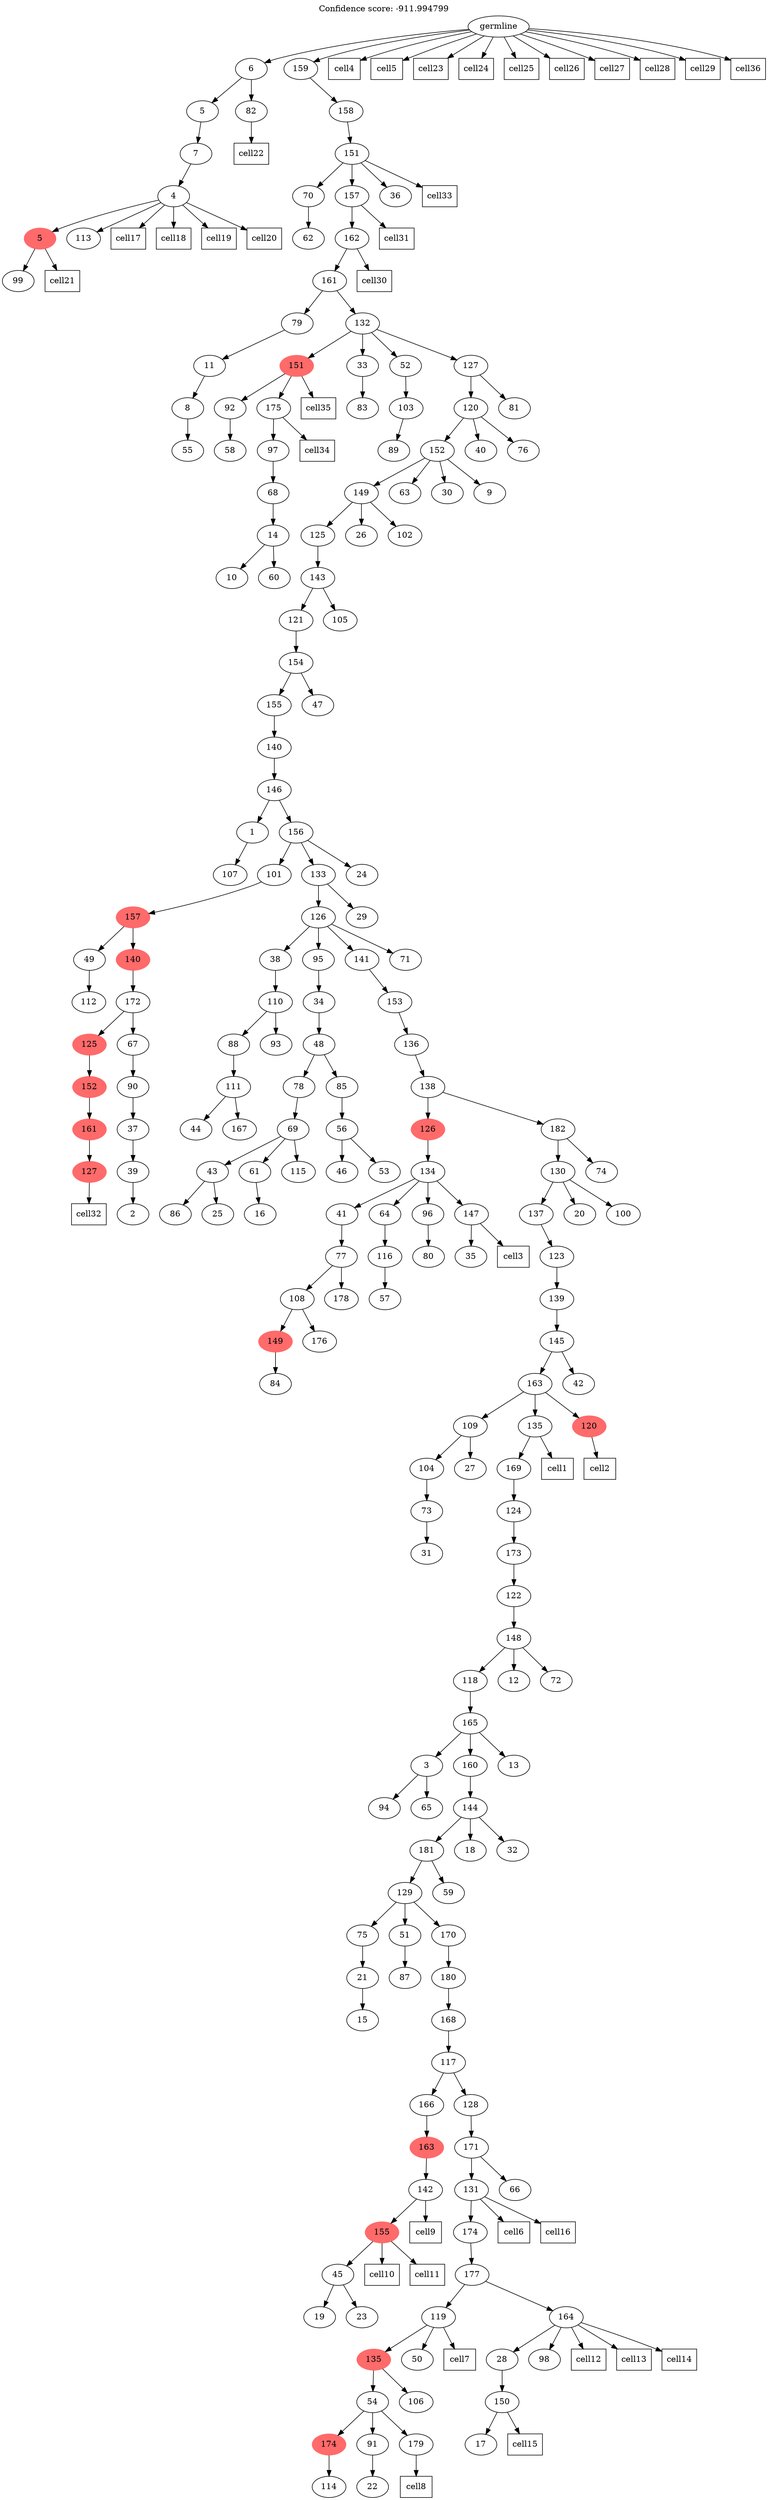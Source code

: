 digraph g {
	"194" -> "195";
	"195" [label="99"];
	"193" -> "194";
	"194" [color=indianred1, style=filled, label="5"];
	"193" -> "196";
	"196" [label="113"];
	"192" -> "193";
	"193" [label="4"];
	"191" -> "192";
	"192" [label="7"];
	"190" -> "191";
	"191" [label="5"];
	"190" -> "197";
	"197" [label="82"];
	"187" -> "188";
	"188" [label="62"];
	"185" -> "186";
	"186" [label="55"];
	"184" -> "185";
	"185" [label="8"];
	"183" -> "184";
	"184" [label="11"];
	"181" -> "182";
	"182" [label="58"];
	"178" -> "179";
	"179" [label="10"];
	"178" -> "180";
	"180" [label="60"];
	"177" -> "178";
	"178" [label="14"];
	"176" -> "177";
	"177" [label="68"];
	"175" -> "176";
	"176" [label="97"];
	"174" -> "175";
	"175" [label="175"];
	"174" -> "181";
	"181" [label="92"];
	"172" -> "173";
	"173" [label="83"];
	"170" -> "171";
	"171" [label="89"];
	"169" -> "170";
	"170" [label="103"];
	"157" -> "158";
	"158" [label="107"];
	"154" -> "155";
	"155" [label="112"];
	"152" -> "153";
	"153" [color=indianred1, style=filled, label="127"];
	"151" -> "152";
	"152" [color=indianred1, style=filled, label="161"];
	"150" -> "151";
	"151" [color=indianred1, style=filled, label="152"];
	"148" -> "149";
	"149" [label="2"];
	"147" -> "148";
	"148" [label="39"];
	"146" -> "147";
	"147" [label="37"];
	"145" -> "146";
	"146" [label="90"];
	"144" -> "145";
	"145" [label="67"];
	"144" -> "150";
	"150" [color=indianred1, style=filled, label="125"];
	"143" -> "144";
	"144" [label="172"];
	"142" -> "143";
	"143" [color=indianred1, style=filled, label="140"];
	"142" -> "154";
	"154" [label="49"];
	"141" -> "142";
	"142" [color=indianred1, style=filled, label="157"];
	"136" -> "137";
	"137" [label="44"];
	"136" -> "138";
	"138" [label="167"];
	"135" -> "136";
	"136" [label="111"];
	"133" -> "134";
	"134" [label="93"];
	"133" -> "135";
	"135" [label="88"];
	"132" -> "133";
	"133" [label="110"];
	"129" -> "130";
	"130" [label="86"];
	"129" -> "131";
	"131" [label="25"];
	"126" -> "127";
	"127" [label="16"];
	"125" -> "126";
	"126" [label="61"];
	"125" -> "128";
	"128" [label="115"];
	"125" -> "129";
	"129" [label="43"];
	"124" -> "125";
	"125" [label="69"];
	"121" -> "122";
	"122" [label="46"];
	"121" -> "123";
	"123" [label="53"];
	"120" -> "121";
	"121" [label="56"];
	"119" -> "120";
	"120" [label="85"];
	"119" -> "124";
	"124" [label="78"];
	"118" -> "119";
	"119" [label="48"];
	"117" -> "118";
	"118" [label="34"];
	"114" -> "115";
	"115" [label="84"];
	"112" -> "113";
	"113" [label="176"];
	"112" -> "114";
	"114" [color=indianred1, style=filled, label="149"];
	"111" -> "112";
	"112" [label="108"];
	"111" -> "116";
	"116" [label="178"];
	"110" -> "111";
	"111" [label="77"];
	"108" -> "109";
	"109" [label="57"];
	"107" -> "108";
	"108" [label="116"];
	"105" -> "106";
	"106" [label="80"];
	"103" -> "104";
	"104" [label="35"];
	"102" -> "103";
	"103" [label="147"];
	"102" -> "105";
	"105" [label="96"];
	"102" -> "107";
	"107" [label="64"];
	"102" -> "110";
	"110" [label="41"];
	"101" -> "102";
	"102" [label="134"];
	"94" -> "95";
	"95" [label="31"];
	"93" -> "94";
	"94" [label="73"];
	"92" -> "93";
	"93" [label="104"];
	"92" -> "96";
	"96" [label="27"];
	"85" -> "86";
	"86" [label="94"];
	"85" -> "87";
	"87" [label="65"];
	"80" -> "81";
	"81" [label="15"];
	"79" -> "80";
	"80" [label="21"];
	"77" -> "78";
	"78" [label="87"];
	"74" -> "75";
	"75" [label="19"];
	"74" -> "76";
	"76" [label="23"];
	"73" -> "74";
	"74" [label="45"];
	"72" -> "73";
	"73" [color=indianred1, style=filled, label="155"];
	"71" -> "72";
	"72" [label="142"];
	"70" -> "71";
	"71" [color=indianred1, style=filled, label="163"];
	"66" -> "67";
	"67" [label="114"];
	"64" -> "65";
	"65" [label="22"];
	"62" -> "63";
	"63" [label="179"];
	"62" -> "64";
	"64" [label="91"];
	"62" -> "66";
	"66" [color=indianred1, style=filled, label="174"];
	"61" -> "62";
	"62" [label="54"];
	"61" -> "68";
	"68" [label="106"];
	"59" -> "60";
	"60" [label="50"];
	"59" -> "61";
	"61" [color=indianred1, style=filled, label="135"];
	"56" -> "57";
	"57" [label="17"];
	"55" -> "56";
	"56" [label="150"];
	"54" -> "55";
	"55" [label="28"];
	"54" -> "58";
	"58" [label="98"];
	"53" -> "54";
	"54" [label="164"];
	"53" -> "59";
	"59" [label="119"];
	"52" -> "53";
	"53" [label="177"];
	"51" -> "52";
	"52" [label="174"];
	"50" -> "51";
	"51" [label="131"];
	"50" -> "69";
	"69" [label="66"];
	"49" -> "50";
	"50" [label="171"];
	"48" -> "49";
	"49" [label="128"];
	"48" -> "70";
	"70" [label="166"];
	"47" -> "48";
	"48" [label="117"];
	"46" -> "47";
	"47" [label="168"];
	"45" -> "46";
	"46" [label="180"];
	"44" -> "45";
	"45" [label="170"];
	"44" -> "77";
	"77" [label="51"];
	"44" -> "79";
	"79" [label="75"];
	"43" -> "44";
	"44" [label="129"];
	"43" -> "82";
	"82" [label="59"];
	"42" -> "43";
	"43" [label="181"];
	"42" -> "83";
	"83" [label="18"];
	"42" -> "84";
	"84" [label="32"];
	"41" -> "42";
	"42" [label="144"];
	"40" -> "41";
	"41" [label="160"];
	"40" -> "85";
	"85" [label="3"];
	"40" -> "88";
	"88" [label="13"];
	"39" -> "40";
	"40" [label="165"];
	"38" -> "39";
	"39" [label="118"];
	"38" -> "89";
	"89" [label="12"];
	"38" -> "90";
	"90" [label="72"];
	"37" -> "38";
	"38" [label="148"];
	"36" -> "37";
	"37" [label="122"];
	"35" -> "36";
	"36" [label="173"];
	"34" -> "35";
	"35" [label="124"];
	"33" -> "34";
	"34" [label="169"];
	"32" -> "33";
	"33" [label="135"];
	"32" -> "91";
	"91" [color=indianred1, style=filled, label="120"];
	"32" -> "92";
	"92" [label="109"];
	"31" -> "32";
	"32" [label="163"];
	"31" -> "97";
	"97" [label="42"];
	"30" -> "31";
	"31" [label="145"];
	"29" -> "30";
	"30" [label="139"];
	"28" -> "29";
	"29" [label="123"];
	"27" -> "28";
	"28" [label="137"];
	"27" -> "98";
	"98" [label="20"];
	"27" -> "99";
	"99" [label="100"];
	"26" -> "27";
	"27" [label="130"];
	"26" -> "100";
	"100" [label="74"];
	"25" -> "26";
	"26" [label="182"];
	"25" -> "101";
	"101" [color=indianred1, style=filled, label="126"];
	"24" -> "25";
	"25" [label="138"];
	"23" -> "24";
	"24" [label="136"];
	"22" -> "23";
	"23" [label="153"];
	"21" -> "22";
	"22" [label="141"];
	"21" -> "117";
	"117" [label="95"];
	"21" -> "132";
	"132" [label="38"];
	"21" -> "139";
	"139" [label="71"];
	"20" -> "21";
	"21" [label="126"];
	"20" -> "140";
	"140" [label="29"];
	"19" -> "20";
	"20" [label="133"];
	"19" -> "141";
	"141" [label="101"];
	"19" -> "156";
	"156" [label="24"];
	"18" -> "19";
	"19" [label="156"];
	"18" -> "157";
	"157" [label="1"];
	"17" -> "18";
	"18" [label="146"];
	"16" -> "17";
	"17" [label="140"];
	"15" -> "16";
	"16" [label="155"];
	"15" -> "159";
	"159" [label="47"];
	"14" -> "15";
	"15" [label="154"];
	"13" -> "14";
	"14" [label="121"];
	"13" -> "160";
	"160" [label="105"];
	"12" -> "13";
	"13" [label="143"];
	"11" -> "12";
	"12" [label="125"];
	"11" -> "161";
	"161" [label="26"];
	"11" -> "162";
	"162" [label="102"];
	"10" -> "11";
	"11" [label="149"];
	"10" -> "163";
	"163" [label="63"];
	"10" -> "164";
	"164" [label="30"];
	"10" -> "165";
	"165" [label="9"];
	"9" -> "10";
	"10" [label="152"];
	"9" -> "166";
	"166" [label="40"];
	"9" -> "167";
	"167" [label="76"];
	"8" -> "9";
	"9" [label="120"];
	"8" -> "168";
	"168" [label="81"];
	"7" -> "8";
	"8" [label="127"];
	"7" -> "169";
	"169" [label="52"];
	"7" -> "172";
	"172" [label="33"];
	"7" -> "174";
	"174" [color=indianred1, style=filled, label="151"];
	"6" -> "7";
	"7" [label="132"];
	"6" -> "183";
	"183" [label="79"];
	"5" -> "6";
	"6" [label="161"];
	"4" -> "5";
	"5" [label="162"];
	"3" -> "4";
	"4" [label="157"];
	"3" -> "187";
	"187" [label="70"];
	"3" -> "189";
	"189" [label="36"];
	"2" -> "3";
	"3" [label="151"];
	"1" -> "2";
	"2" [label="158"];
	"0" -> "1";
	"1" [label="159"];
	"0" -> "190";
	"190" [label="6"];
	"0" [label="germline"];
	"33" -> "cell1";
	"cell1" [shape=box];
	"91" -> "cell2";
	"cell2" [shape=box];
	"103" -> "cell3";
	"cell3" [shape=box];
	"0" -> "cell4";
	"cell4" [shape=box];
	"0" -> "cell5";
	"cell5" [shape=box];
	"51" -> "cell6";
	"cell6" [shape=box];
	"59" -> "cell7";
	"cell7" [shape=box];
	"63" -> "cell8";
	"cell8" [shape=box];
	"72" -> "cell9";
	"cell9" [shape=box];
	"73" -> "cell10";
	"cell10" [shape=box];
	"73" -> "cell11";
	"cell11" [shape=box];
	"54" -> "cell12";
	"cell12" [shape=box];
	"54" -> "cell13";
	"cell13" [shape=box];
	"54" -> "cell14";
	"cell14" [shape=box];
	"56" -> "cell15";
	"cell15" [shape=box];
	"51" -> "cell16";
	"cell16" [shape=box];
	"193" -> "cell17";
	"cell17" [shape=box];
	"193" -> "cell18";
	"cell18" [shape=box];
	"193" -> "cell19";
	"cell19" [shape=box];
	"193" -> "cell20";
	"cell20" [shape=box];
	"194" -> "cell21";
	"cell21" [shape=box];
	"197" -> "cell22";
	"cell22" [shape=box];
	"0" -> "cell23";
	"cell23" [shape=box];
	"0" -> "cell24";
	"cell24" [shape=box];
	"0" -> "cell25";
	"cell25" [shape=box];
	"0" -> "cell26";
	"cell26" [shape=box];
	"0" -> "cell27";
	"cell27" [shape=box];
	"0" -> "cell28";
	"cell28" [shape=box];
	"0" -> "cell29";
	"cell29" [shape=box];
	"5" -> "cell30";
	"cell30" [shape=box];
	"4" -> "cell31";
	"cell31" [shape=box];
	"153" -> "cell32";
	"cell32" [shape=box];
	"3" -> "cell33";
	"cell33" [shape=box];
	"175" -> "cell34";
	"cell34" [shape=box];
	"174" -> "cell35";
	"cell35" [shape=box];
	"0" -> "cell36";
	"cell36" [shape=box];
	labelloc="t";
	label="Confidence score: -911.994799";
}

